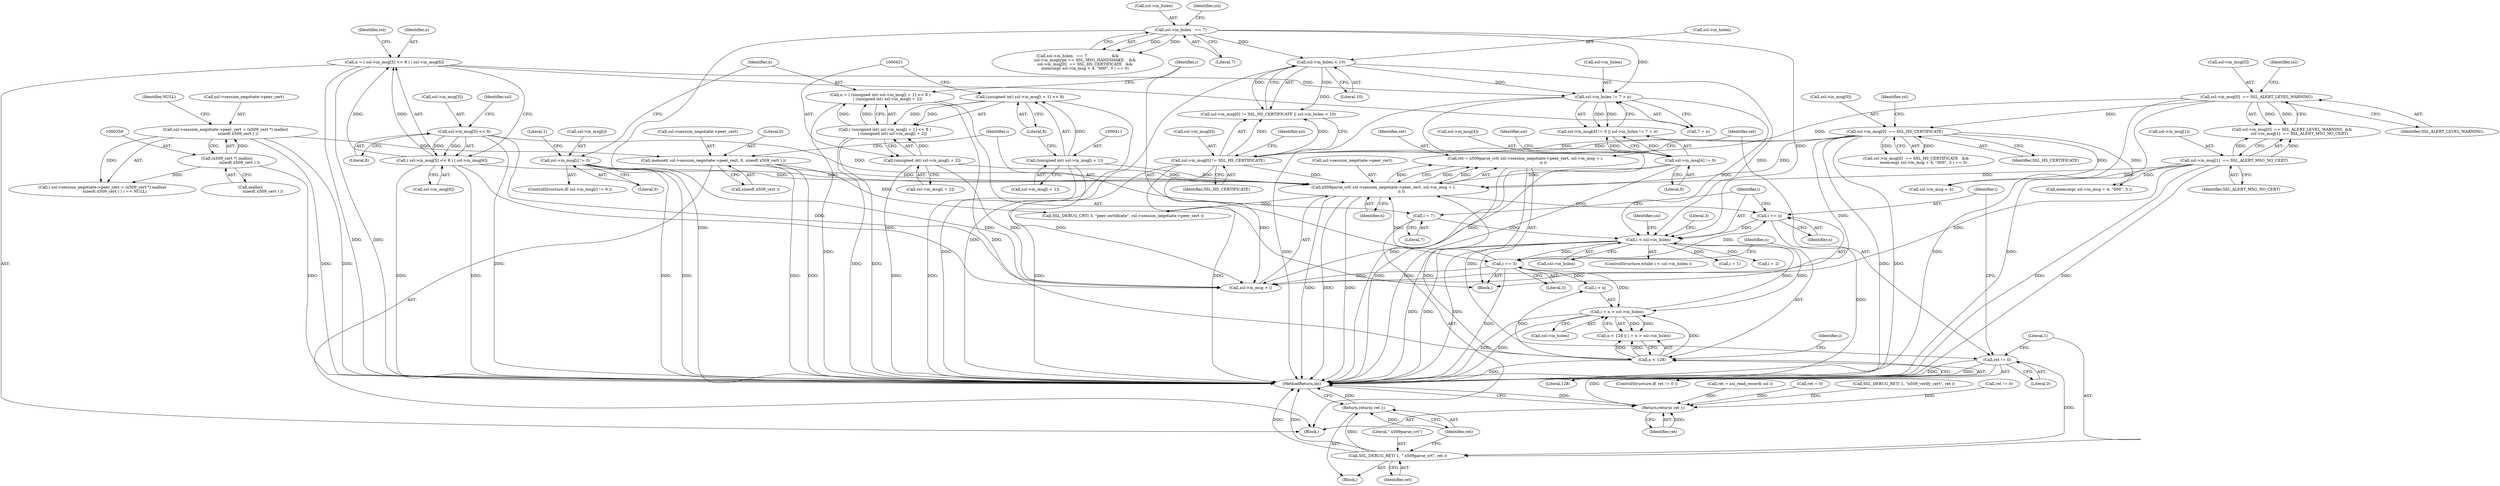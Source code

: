 digraph "1_polarssl_1922a4e6aade7b1d685af19d4d9339ddb5c02859@integer" {
"1000450" [label="(Call,ret = x509parse_crt( ssl->session_negotiate->peer_cert, ssl->in_msg + i,\n                             n ))"];
"1000452" [label="(Call,x509parse_crt( ssl->session_negotiate->peer_cert, ssl->in_msg + i,\n                             n ))"];
"1000373" [label="(Call,memset( ssl->session_negotiate->peer_cert, 0, sizeof( x509_cert ) ))"];
"1000352" [label="(Call,ssl->session_negotiate->peer_cert = (x509_cert *) malloc(\n                    sizeof( x509_cert ) ))"];
"1000358" [label="(Call,(x509_cert *) malloc(\n                    sizeof( x509_cert ) ))"];
"1000330" [label="(Call,ssl->in_msg[4] != 0)"];
"1000393" [label="(Call,ssl->in_msg[i] != 0)"];
"1000295" [label="(Call,ssl->in_msg[0] != SSL_HS_CERTIFICATE)"];
"1000183" [label="(Call,ssl->in_msg[0]  == SSL_ALERT_LEVEL_WARNING)"];
"1000244" [label="(Call,ssl->in_msg[0]  == SSL_HS_CERTIFICATE)"];
"1000410" [label="(Call,(unsigned int) ssl->in_msg[i + 1])"];
"1000315" [label="(Call,( ssl->in_msg[5] << 8 ) | ssl->in_msg[6])"];
"1000316" [label="(Call,ssl->in_msg[5] << 8)"];
"1000190" [label="(Call,ssl->in_msg[1]  == SSL_ALERT_MSG_NO_CERT)"];
"1000420" [label="(Call,(unsigned int) ssl->in_msg[i + 2])"];
"1000429" [label="(Call,i += 3)"];
"1000386" [label="(Call,i < ssl->in_hslen)"];
"1000382" [label="(Call,i = 7)"];
"1000475" [label="(Call,i += n)"];
"1000232" [label="(Call,ssl->in_hslen   == 7)"];
"1000302" [label="(Call,ssl->in_hslen < 10)"];
"1000337" [label="(Call,ssl->in_hslen != 7 + n)"];
"1000313" [label="(Call,n = ( ssl->in_msg[5] << 8 ) | ssl->in_msg[6])"];
"1000437" [label="(Call,i + n > ssl->in_hslen)"];
"1000434" [label="(Call,n < 128)"];
"1000406" [label="(Call,n = ( (unsigned int) ssl->in_msg[i + 1] << 8 )\n            | (unsigned int) ssl->in_msg[i + 2])"];
"1000408" [label="(Call,( (unsigned int) ssl->in_msg[i + 1] << 8 )\n            | (unsigned int) ssl->in_msg[i + 2])"];
"1000409" [label="(Call,(unsigned int) ssl->in_msg[i + 1] << 8)"];
"1000465" [label="(Call,ret != 0)"];
"1000469" [label="(Call,SSL_DEBUG_RET( 1, \" x509parse_crt\", ret ))"];
"1000473" [label="(Return,return( ret );)"];
"1000552" [label="(Return,return( ret );)"];
"1000396" [label="(Identifier,ssl)"];
"1000465" [label="(Call,ret != 0)"];
"1000244" [label="(Call,ssl->in_msg[0]  == SSL_HS_CERTIFICATE)"];
"1000296" [label="(Call,ssl->in_msg[0])"];
"1000409" [label="(Call,(unsigned int) ssl->in_msg[i + 1] << 8)"];
"1000363" [label="(Identifier,NULL)"];
"1000468" [label="(Block,)"];
"1000140" [label="(Call,ret = ssl_read_record( ssl ))"];
"1000452" [label="(Call,x509parse_crt( ssl->session_negotiate->peer_cert, ssl->in_msg + i,\n                             n ))"];
"1000314" [label="(Identifier,n)"];
"1000330" [label="(Call,ssl->in_msg[4] != 0)"];
"1000386" [label="(Call,i < ssl->in_hslen)"];
"1000472" [label="(Identifier,ret)"];
"1000422" [label="(Call,ssl->in_msg[i + 2])"];
"1000478" [label="(Call,SSL_DEBUG_CRT( 3, \"peer certificate\", ssl->session_negotiate->peer_cert ))"];
"1000317" [label="(Call,ssl->in_msg[5])"];
"1000351" [label="(Call,( ssl->session_negotiate->peer_cert = (x509_cert *) malloc(\n                    sizeof( x509_cert ) ) ) == NULL)"];
"1000471" [label="(Literal,\" x509parse_crt\")"];
"1000331" [label="(Call,ssl->in_msg[4])"];
"1000439" [label="(Identifier,i)"];
"1000458" [label="(Call,ssl->in_msg + i)"];
"1000546" [label="(Call,ret = 0)"];
"1000394" [label="(Call,ssl->in_msg[i])"];
"1000104" [label="(Block,)"];
"1000193" [label="(Identifier,ssl)"];
"1000189" [label="(Identifier,SSL_ALERT_LEVEL_WARNING)"];
"1000236" [label="(Literal,7)"];
"1000393" [label="(Call,ssl->in_msg[i] != 0)"];
"1000392" [label="(ControlStructure,if( ssl->in_msg[i] != 0 ))"];
"1000302" [label="(Call,ssl->in_hslen < 10)"];
"1000477" [label="(Identifier,n)"];
"1000182" [label="(Call,ssl->in_msg[0]  == SSL_ALERT_LEVEL_WARNING  &&\n            ssl->in_msg[1]  == SSL_ALERT_MSG_NO_CERT)"];
"1000385" [label="(ControlStructure,while( i < ssl->in_hslen ))"];
"1000391" [label="(Block,)"];
"1000183" [label="(Call,ssl->in_msg[0]  == SSL_ALERT_LEVEL_WARNING)"];
"1000408" [label="(Call,( (unsigned int) ssl->in_msg[i + 1] << 8 )\n            | (unsigned int) ssl->in_msg[i + 2])"];
"1000325" [label="(Identifier,ssl)"];
"1000233" [label="(Call,ssl->in_hslen)"];
"1000232" [label="(Call,ssl->in_hslen   == 7)"];
"1000469" [label="(Call,SSL_DEBUG_RET( 1, \" x509parse_crt\", ret ))"];
"1000240" [label="(Identifier,ssl)"];
"1000475" [label="(Call,i += n)"];
"1000252" [label="(Call,memcmp( ssl->in_msg + 4, \"\0\0\0\", 3 ))"];
"1000431" [label="(Literal,3)"];
"1000450" [label="(Call,ret = x509parse_crt( ssl->session_negotiate->peer_cert, ssl->in_msg + i,\n                             n ))"];
"1000470" [label="(Literal,1)"];
"1000473" [label="(Return,return( ret );)"];
"1000303" [label="(Call,ssl->in_hslen)"];
"1000341" [label="(Call,7 + n)"];
"1000463" [label="(Identifier,n)"];
"1000295" [label="(Call,ssl->in_msg[0] != SSL_HS_CERTIFICATE)"];
"1000430" [label="(Identifier,i)"];
"1000191" [label="(Call,ssl->in_msg[1])"];
"1000474" [label="(Identifier,ret)"];
"1000255" [label="(Identifier,ssl)"];
"1000352" [label="(Call,ssl->session_negotiate->peer_cert = (x509_cert *) malloc(\n                    sizeof( x509_cert ) ))"];
"1000536" [label="(Call,SSL_DEBUG_RET( 1, \"x509_verify_cert\", ret ))"];
"1000250" [label="(Identifier,SSL_HS_CERTIFICATE)"];
"1000416" [label="(Call,i + 1)"];
"1000426" [label="(Call,i + 2)"];
"1000337" [label="(Call,ssl->in_hslen != 7 + n)"];
"1000336" [label="(Literal,0)"];
"1000438" [label="(Call,i + n)"];
"1000373" [label="(Call,memset( ssl->session_negotiate->peer_cert, 0, sizeof( x509_cert ) ))"];
"1000554" [label="(MethodReturn,int)"];
"1000323" [label="(Call,ssl->in_msg[6])"];
"1000315" [label="(Call,( ssl->in_msg[5] << 8 ) | ssl->in_msg[6])"];
"1000353" [label="(Call,ssl->session_negotiate->peer_cert)"];
"1000553" [label="(Identifier,ret)"];
"1000412" [label="(Call,ssl->in_msg[i + 1])"];
"1000387" [label="(Identifier,i)"];
"1000466" [label="(Identifier,ret)"];
"1000253" [label="(Call,ssl->in_msg + 4)"];
"1000374" [label="(Call,ssl->session_negotiate->peer_cert)"];
"1000552" [label="(Return,return( ret );)"];
"1000464" [label="(ControlStructure,if( ret != 0 ))"];
"1000383" [label="(Identifier,i)"];
"1000382" [label="(Call,i = 7)"];
"1000339" [label="(Identifier,ssl)"];
"1000407" [label="(Identifier,n)"];
"1000479" [label="(Literal,3)"];
"1000196" [label="(Identifier,SSL_ALERT_MSG_NO_CERT)"];
"1000433" [label="(Call,n < 128 || i + n > ssl->in_hslen)"];
"1000333" [label="(Identifier,ssl)"];
"1000304" [label="(Identifier,ssl)"];
"1000329" [label="(Call,ssl->in_msg[4] != 0 || ssl->in_hslen != 7 + n)"];
"1000437" [label="(Call,i + n > ssl->in_hslen)"];
"1000231" [label="(Call,ssl->in_hslen   == 7                    &&\n            ssl->in_msgtype == SSL_MSG_HANDSHAKE    &&\n            ssl->in_msg[0]  == SSL_HS_CERTIFICATE   &&\n            memcmp( ssl->in_msg + 4, \"\0\0\0\", 3 ) == 0)"];
"1000360" [label="(Call,malloc(\n                    sizeof( x509_cert ) ))"];
"1000380" [label="(Call,sizeof( x509_cert ))"];
"1000451" [label="(Identifier,ret)"];
"1000243" [label="(Call,ssl->in_msg[0]  == SSL_HS_CERTIFICATE   &&\n            memcmp( ssl->in_msg + 4, \"\0\0\0\", 3 ) == 0)"];
"1000338" [label="(Call,ssl->in_hslen)"];
"1000476" [label="(Identifier,i)"];
"1000190" [label="(Call,ssl->in_msg[1]  == SSL_ALERT_MSG_NO_CERT)"];
"1000533" [label="(Call,ret != 0)"];
"1000399" [label="(Literal,0)"];
"1000384" [label="(Literal,7)"];
"1000294" [label="(Call,ssl->in_msg[0] != SSL_HS_CERTIFICATE || ssl->in_hslen < 10)"];
"1000316" [label="(Call,ssl->in_msg[5] << 8)"];
"1000436" [label="(Literal,128)"];
"1000301" [label="(Identifier,SSL_HS_CERTIFICATE)"];
"1000467" [label="(Literal,0)"];
"1000406" [label="(Call,n = ( (unsigned int) ssl->in_msg[i + 1] << 8 )\n            | (unsigned int) ssl->in_msg[i + 2])"];
"1000313" [label="(Call,n = ( ssl->in_msg[5] << 8 ) | ssl->in_msg[6])"];
"1000184" [label="(Call,ssl->in_msg[0])"];
"1000429" [label="(Call,i += 3)"];
"1000306" [label="(Literal,10)"];
"1000420" [label="(Call,(unsigned int) ssl->in_msg[i + 2])"];
"1000453" [label="(Call,ssl->session_negotiate->peer_cert)"];
"1000419" [label="(Literal,8)"];
"1000322" [label="(Literal,8)"];
"1000410" [label="(Call,(unsigned int) ssl->in_msg[i + 1])"];
"1000388" [label="(Call,ssl->in_hslen)"];
"1000245" [label="(Call,ssl->in_msg[0])"];
"1000434" [label="(Call,n < 128)"];
"1000402" [label="(Literal,1)"];
"1000435" [label="(Identifier,n)"];
"1000379" [label="(Literal,0)"];
"1000358" [label="(Call,(x509_cert *) malloc(\n                    sizeof( x509_cert ) ))"];
"1000441" [label="(Call,ssl->in_hslen)"];
"1000450" -> "1000391"  [label="AST: "];
"1000450" -> "1000452"  [label="CFG: "];
"1000451" -> "1000450"  [label="AST: "];
"1000452" -> "1000450"  [label="AST: "];
"1000466" -> "1000450"  [label="CFG: "];
"1000450" -> "1000554"  [label="DDG: "];
"1000452" -> "1000450"  [label="DDG: "];
"1000452" -> "1000450"  [label="DDG: "];
"1000452" -> "1000450"  [label="DDG: "];
"1000450" -> "1000465"  [label="DDG: "];
"1000452" -> "1000463"  [label="CFG: "];
"1000453" -> "1000452"  [label="AST: "];
"1000458" -> "1000452"  [label="AST: "];
"1000463" -> "1000452"  [label="AST: "];
"1000452" -> "1000554"  [label="DDG: "];
"1000452" -> "1000554"  [label="DDG: "];
"1000452" -> "1000554"  [label="DDG: "];
"1000373" -> "1000452"  [label="DDG: "];
"1000330" -> "1000452"  [label="DDG: "];
"1000393" -> "1000452"  [label="DDG: "];
"1000295" -> "1000452"  [label="DDG: "];
"1000410" -> "1000452"  [label="DDG: "];
"1000315" -> "1000452"  [label="DDG: "];
"1000316" -> "1000452"  [label="DDG: "];
"1000190" -> "1000452"  [label="DDG: "];
"1000420" -> "1000452"  [label="DDG: "];
"1000244" -> "1000452"  [label="DDG: "];
"1000429" -> "1000452"  [label="DDG: "];
"1000434" -> "1000452"  [label="DDG: "];
"1000452" -> "1000475"  [label="DDG: "];
"1000452" -> "1000478"  [label="DDG: "];
"1000373" -> "1000104"  [label="AST: "];
"1000373" -> "1000380"  [label="CFG: "];
"1000374" -> "1000373"  [label="AST: "];
"1000379" -> "1000373"  [label="AST: "];
"1000380" -> "1000373"  [label="AST: "];
"1000383" -> "1000373"  [label="CFG: "];
"1000373" -> "1000554"  [label="DDG: "];
"1000373" -> "1000554"  [label="DDG: "];
"1000352" -> "1000373"  [label="DDG: "];
"1000373" -> "1000478"  [label="DDG: "];
"1000352" -> "1000351"  [label="AST: "];
"1000352" -> "1000358"  [label="CFG: "];
"1000353" -> "1000352"  [label="AST: "];
"1000358" -> "1000352"  [label="AST: "];
"1000363" -> "1000352"  [label="CFG: "];
"1000352" -> "1000554"  [label="DDG: "];
"1000352" -> "1000554"  [label="DDG: "];
"1000352" -> "1000351"  [label="DDG: "];
"1000358" -> "1000352"  [label="DDG: "];
"1000358" -> "1000360"  [label="CFG: "];
"1000359" -> "1000358"  [label="AST: "];
"1000360" -> "1000358"  [label="AST: "];
"1000358" -> "1000554"  [label="DDG: "];
"1000358" -> "1000351"  [label="DDG: "];
"1000330" -> "1000329"  [label="AST: "];
"1000330" -> "1000336"  [label="CFG: "];
"1000331" -> "1000330"  [label="AST: "];
"1000336" -> "1000330"  [label="AST: "];
"1000339" -> "1000330"  [label="CFG: "];
"1000329" -> "1000330"  [label="CFG: "];
"1000330" -> "1000554"  [label="DDG: "];
"1000330" -> "1000329"  [label="DDG: "];
"1000330" -> "1000329"  [label="DDG: "];
"1000330" -> "1000458"  [label="DDG: "];
"1000393" -> "1000392"  [label="AST: "];
"1000393" -> "1000399"  [label="CFG: "];
"1000394" -> "1000393"  [label="AST: "];
"1000399" -> "1000393"  [label="AST: "];
"1000402" -> "1000393"  [label="CFG: "];
"1000407" -> "1000393"  [label="CFG: "];
"1000393" -> "1000554"  [label="DDG: "];
"1000393" -> "1000554"  [label="DDG: "];
"1000393" -> "1000458"  [label="DDG: "];
"1000295" -> "1000294"  [label="AST: "];
"1000295" -> "1000301"  [label="CFG: "];
"1000296" -> "1000295"  [label="AST: "];
"1000301" -> "1000295"  [label="AST: "];
"1000304" -> "1000295"  [label="CFG: "];
"1000294" -> "1000295"  [label="CFG: "];
"1000295" -> "1000554"  [label="DDG: "];
"1000295" -> "1000554"  [label="DDG: "];
"1000295" -> "1000294"  [label="DDG: "];
"1000295" -> "1000294"  [label="DDG: "];
"1000183" -> "1000295"  [label="DDG: "];
"1000244" -> "1000295"  [label="DDG: "];
"1000244" -> "1000295"  [label="DDG: "];
"1000295" -> "1000458"  [label="DDG: "];
"1000183" -> "1000182"  [label="AST: "];
"1000183" -> "1000189"  [label="CFG: "];
"1000184" -> "1000183"  [label="AST: "];
"1000189" -> "1000183"  [label="AST: "];
"1000193" -> "1000183"  [label="CFG: "];
"1000182" -> "1000183"  [label="CFG: "];
"1000183" -> "1000554"  [label="DDG: "];
"1000183" -> "1000554"  [label="DDG: "];
"1000183" -> "1000182"  [label="DDG: "];
"1000183" -> "1000182"  [label="DDG: "];
"1000183" -> "1000244"  [label="DDG: "];
"1000244" -> "1000243"  [label="AST: "];
"1000244" -> "1000250"  [label="CFG: "];
"1000245" -> "1000244"  [label="AST: "];
"1000250" -> "1000244"  [label="AST: "];
"1000255" -> "1000244"  [label="CFG: "];
"1000243" -> "1000244"  [label="CFG: "];
"1000244" -> "1000554"  [label="DDG: "];
"1000244" -> "1000554"  [label="DDG: "];
"1000244" -> "1000243"  [label="DDG: "];
"1000244" -> "1000243"  [label="DDG: "];
"1000244" -> "1000252"  [label="DDG: "];
"1000244" -> "1000253"  [label="DDG: "];
"1000244" -> "1000458"  [label="DDG: "];
"1000410" -> "1000409"  [label="AST: "];
"1000410" -> "1000412"  [label="CFG: "];
"1000411" -> "1000410"  [label="AST: "];
"1000412" -> "1000410"  [label="AST: "];
"1000419" -> "1000410"  [label="CFG: "];
"1000410" -> "1000554"  [label="DDG: "];
"1000410" -> "1000409"  [label="DDG: "];
"1000410" -> "1000458"  [label="DDG: "];
"1000315" -> "1000313"  [label="AST: "];
"1000315" -> "1000323"  [label="CFG: "];
"1000316" -> "1000315"  [label="AST: "];
"1000323" -> "1000315"  [label="AST: "];
"1000313" -> "1000315"  [label="CFG: "];
"1000315" -> "1000554"  [label="DDG: "];
"1000315" -> "1000554"  [label="DDG: "];
"1000315" -> "1000313"  [label="DDG: "];
"1000315" -> "1000313"  [label="DDG: "];
"1000316" -> "1000315"  [label="DDG: "];
"1000316" -> "1000315"  [label="DDG: "];
"1000315" -> "1000458"  [label="DDG: "];
"1000316" -> "1000322"  [label="CFG: "];
"1000317" -> "1000316"  [label="AST: "];
"1000322" -> "1000316"  [label="AST: "];
"1000325" -> "1000316"  [label="CFG: "];
"1000316" -> "1000554"  [label="DDG: "];
"1000316" -> "1000458"  [label="DDG: "];
"1000190" -> "1000182"  [label="AST: "];
"1000190" -> "1000196"  [label="CFG: "];
"1000191" -> "1000190"  [label="AST: "];
"1000196" -> "1000190"  [label="AST: "];
"1000182" -> "1000190"  [label="CFG: "];
"1000190" -> "1000554"  [label="DDG: "];
"1000190" -> "1000554"  [label="DDG: "];
"1000190" -> "1000182"  [label="DDG: "];
"1000190" -> "1000182"  [label="DDG: "];
"1000190" -> "1000252"  [label="DDG: "];
"1000190" -> "1000253"  [label="DDG: "];
"1000190" -> "1000458"  [label="DDG: "];
"1000420" -> "1000408"  [label="AST: "];
"1000420" -> "1000422"  [label="CFG: "];
"1000421" -> "1000420"  [label="AST: "];
"1000422" -> "1000420"  [label="AST: "];
"1000408" -> "1000420"  [label="CFG: "];
"1000420" -> "1000554"  [label="DDG: "];
"1000420" -> "1000408"  [label="DDG: "];
"1000420" -> "1000458"  [label="DDG: "];
"1000429" -> "1000391"  [label="AST: "];
"1000429" -> "1000431"  [label="CFG: "];
"1000430" -> "1000429"  [label="AST: "];
"1000431" -> "1000429"  [label="AST: "];
"1000435" -> "1000429"  [label="CFG: "];
"1000429" -> "1000554"  [label="DDG: "];
"1000386" -> "1000429"  [label="DDG: "];
"1000429" -> "1000437"  [label="DDG: "];
"1000429" -> "1000438"  [label="DDG: "];
"1000429" -> "1000458"  [label="DDG: "];
"1000429" -> "1000475"  [label="DDG: "];
"1000386" -> "1000385"  [label="AST: "];
"1000386" -> "1000388"  [label="CFG: "];
"1000387" -> "1000386"  [label="AST: "];
"1000388" -> "1000386"  [label="AST: "];
"1000396" -> "1000386"  [label="CFG: "];
"1000479" -> "1000386"  [label="CFG: "];
"1000386" -> "1000554"  [label="DDG: "];
"1000386" -> "1000554"  [label="DDG: "];
"1000386" -> "1000554"  [label="DDG: "];
"1000382" -> "1000386"  [label="DDG: "];
"1000475" -> "1000386"  [label="DDG: "];
"1000232" -> "1000386"  [label="DDG: "];
"1000302" -> "1000386"  [label="DDG: "];
"1000337" -> "1000386"  [label="DDG: "];
"1000437" -> "1000386"  [label="DDG: "];
"1000386" -> "1000416"  [label="DDG: "];
"1000386" -> "1000426"  [label="DDG: "];
"1000386" -> "1000437"  [label="DDG: "];
"1000382" -> "1000104"  [label="AST: "];
"1000382" -> "1000384"  [label="CFG: "];
"1000383" -> "1000382"  [label="AST: "];
"1000384" -> "1000382"  [label="AST: "];
"1000387" -> "1000382"  [label="CFG: "];
"1000475" -> "1000391"  [label="AST: "];
"1000475" -> "1000477"  [label="CFG: "];
"1000476" -> "1000475"  [label="AST: "];
"1000477" -> "1000475"  [label="AST: "];
"1000387" -> "1000475"  [label="CFG: "];
"1000475" -> "1000554"  [label="DDG: "];
"1000232" -> "1000231"  [label="AST: "];
"1000232" -> "1000236"  [label="CFG: "];
"1000233" -> "1000232"  [label="AST: "];
"1000236" -> "1000232"  [label="AST: "];
"1000240" -> "1000232"  [label="CFG: "];
"1000231" -> "1000232"  [label="CFG: "];
"1000232" -> "1000554"  [label="DDG: "];
"1000232" -> "1000231"  [label="DDG: "];
"1000232" -> "1000231"  [label="DDG: "];
"1000232" -> "1000302"  [label="DDG: "];
"1000232" -> "1000337"  [label="DDG: "];
"1000302" -> "1000294"  [label="AST: "];
"1000302" -> "1000306"  [label="CFG: "];
"1000303" -> "1000302"  [label="AST: "];
"1000306" -> "1000302"  [label="AST: "];
"1000294" -> "1000302"  [label="CFG: "];
"1000302" -> "1000554"  [label="DDG: "];
"1000302" -> "1000294"  [label="DDG: "];
"1000302" -> "1000294"  [label="DDG: "];
"1000302" -> "1000337"  [label="DDG: "];
"1000337" -> "1000329"  [label="AST: "];
"1000337" -> "1000341"  [label="CFG: "];
"1000338" -> "1000337"  [label="AST: "];
"1000341" -> "1000337"  [label="AST: "];
"1000329" -> "1000337"  [label="CFG: "];
"1000337" -> "1000554"  [label="DDG: "];
"1000337" -> "1000554"  [label="DDG: "];
"1000337" -> "1000329"  [label="DDG: "];
"1000337" -> "1000329"  [label="DDG: "];
"1000313" -> "1000337"  [label="DDG: "];
"1000313" -> "1000104"  [label="AST: "];
"1000314" -> "1000313"  [label="AST: "];
"1000333" -> "1000313"  [label="CFG: "];
"1000313" -> "1000554"  [label="DDG: "];
"1000313" -> "1000554"  [label="DDG: "];
"1000313" -> "1000341"  [label="DDG: "];
"1000437" -> "1000433"  [label="AST: "];
"1000437" -> "1000441"  [label="CFG: "];
"1000438" -> "1000437"  [label="AST: "];
"1000441" -> "1000437"  [label="AST: "];
"1000433" -> "1000437"  [label="CFG: "];
"1000437" -> "1000554"  [label="DDG: "];
"1000437" -> "1000554"  [label="DDG: "];
"1000437" -> "1000433"  [label="DDG: "];
"1000437" -> "1000433"  [label="DDG: "];
"1000434" -> "1000437"  [label="DDG: "];
"1000434" -> "1000433"  [label="AST: "];
"1000434" -> "1000436"  [label="CFG: "];
"1000435" -> "1000434"  [label="AST: "];
"1000436" -> "1000434"  [label="AST: "];
"1000439" -> "1000434"  [label="CFG: "];
"1000433" -> "1000434"  [label="CFG: "];
"1000434" -> "1000554"  [label="DDG: "];
"1000434" -> "1000433"  [label="DDG: "];
"1000434" -> "1000433"  [label="DDG: "];
"1000406" -> "1000434"  [label="DDG: "];
"1000434" -> "1000438"  [label="DDG: "];
"1000406" -> "1000391"  [label="AST: "];
"1000406" -> "1000408"  [label="CFG: "];
"1000407" -> "1000406"  [label="AST: "];
"1000408" -> "1000406"  [label="AST: "];
"1000430" -> "1000406"  [label="CFG: "];
"1000406" -> "1000554"  [label="DDG: "];
"1000408" -> "1000406"  [label="DDG: "];
"1000408" -> "1000406"  [label="DDG: "];
"1000409" -> "1000408"  [label="AST: "];
"1000408" -> "1000554"  [label="DDG: "];
"1000408" -> "1000554"  [label="DDG: "];
"1000409" -> "1000408"  [label="DDG: "];
"1000409" -> "1000408"  [label="DDG: "];
"1000409" -> "1000419"  [label="CFG: "];
"1000419" -> "1000409"  [label="AST: "];
"1000421" -> "1000409"  [label="CFG: "];
"1000409" -> "1000554"  [label="DDG: "];
"1000465" -> "1000464"  [label="AST: "];
"1000465" -> "1000467"  [label="CFG: "];
"1000466" -> "1000465"  [label="AST: "];
"1000467" -> "1000465"  [label="AST: "];
"1000470" -> "1000465"  [label="CFG: "];
"1000476" -> "1000465"  [label="CFG: "];
"1000465" -> "1000554"  [label="DDG: "];
"1000465" -> "1000554"  [label="DDG: "];
"1000465" -> "1000469"  [label="DDG: "];
"1000465" -> "1000552"  [label="DDG: "];
"1000469" -> "1000468"  [label="AST: "];
"1000469" -> "1000472"  [label="CFG: "];
"1000470" -> "1000469"  [label="AST: "];
"1000471" -> "1000469"  [label="AST: "];
"1000472" -> "1000469"  [label="AST: "];
"1000474" -> "1000469"  [label="CFG: "];
"1000469" -> "1000554"  [label="DDG: "];
"1000469" -> "1000554"  [label="DDG: "];
"1000469" -> "1000473"  [label="DDG: "];
"1000473" -> "1000468"  [label="AST: "];
"1000473" -> "1000474"  [label="CFG: "];
"1000474" -> "1000473"  [label="AST: "];
"1000554" -> "1000473"  [label="CFG: "];
"1000473" -> "1000554"  [label="DDG: "];
"1000474" -> "1000473"  [label="DDG: "];
"1000552" -> "1000104"  [label="AST: "];
"1000552" -> "1000553"  [label="CFG: "];
"1000553" -> "1000552"  [label="AST: "];
"1000554" -> "1000552"  [label="CFG: "];
"1000552" -> "1000554"  [label="DDG: "];
"1000553" -> "1000552"  [label="DDG: "];
"1000140" -> "1000552"  [label="DDG: "];
"1000533" -> "1000552"  [label="DDG: "];
"1000546" -> "1000552"  [label="DDG: "];
"1000536" -> "1000552"  [label="DDG: "];
}
